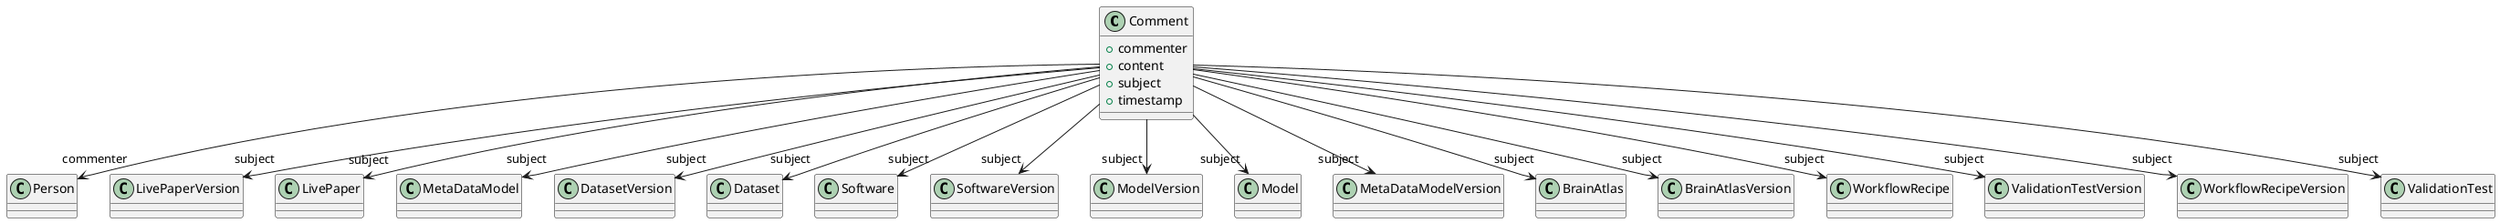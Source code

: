 @startuml
class Comment {
+commenter
+content
+subject
+timestamp

}
Comment -d-> "commenter" Person
Comment -d-> "subject" LivePaperVersion
Comment -d-> "subject" LivePaper
Comment -d-> "subject" MetaDataModel
Comment -d-> "subject" DatasetVersion
Comment -d-> "subject" Dataset
Comment -d-> "subject" Software
Comment -d-> "subject" SoftwareVersion
Comment -d-> "subject" ModelVersion
Comment -d-> "subject" Model
Comment -d-> "subject" MetaDataModelVersion
Comment -d-> "subject" BrainAtlas
Comment -d-> "subject" BrainAtlasVersion
Comment -d-> "subject" WorkflowRecipe
Comment -d-> "subject" ValidationTestVersion
Comment -d-> "subject" WorkflowRecipeVersion
Comment -d-> "subject" ValidationTest

@enduml